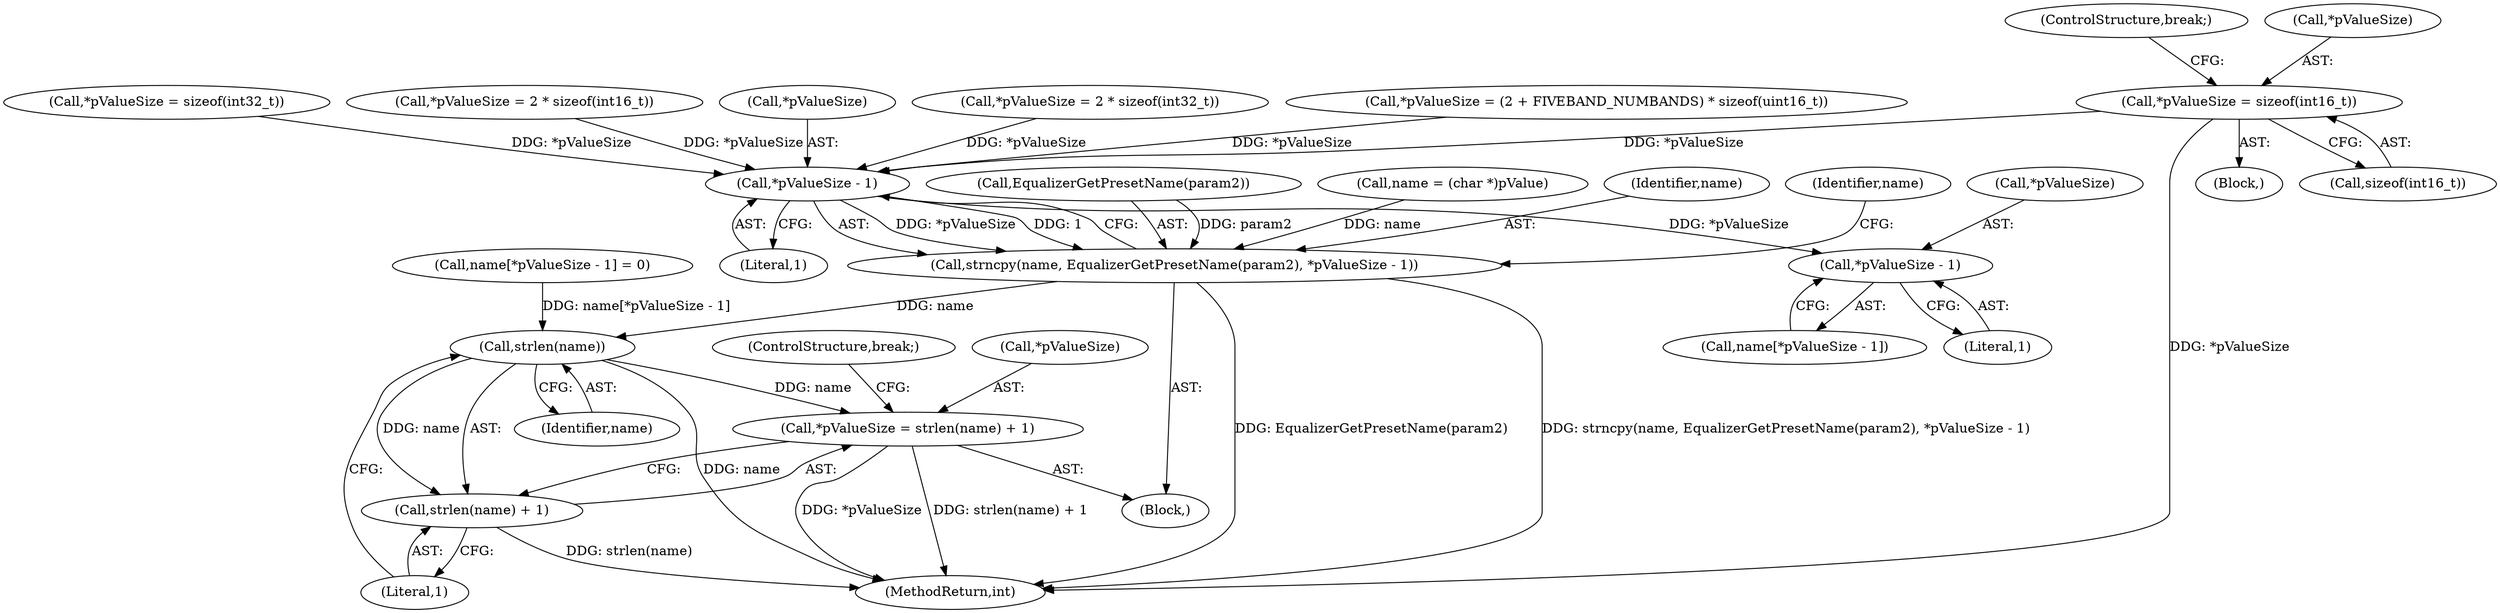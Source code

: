 digraph "0_Android_c66c43ad571ed2590dcd55a762c73c90d9744bac@API" {
"1000160" [label="(Call,*pValueSize = sizeof(int16_t))"];
"1000443" [label="(Call,*pValueSize - 1)"];
"1000439" [label="(Call,strncpy(name, EqualizerGetPresetName(param2), *pValueSize - 1))"];
"1000459" [label="(Call,strlen(name))"];
"1000455" [label="(Call,*pValueSize = strlen(name) + 1)"];
"1000458" [label="(Call,strlen(name) + 1)"];
"1000450" [label="(Call,*pValueSize - 1)"];
"1000258" [label="(Call,*pValueSize = (2 + FIVEBAND_NUMBANDS) * sizeof(uint16_t))"];
"1000140" [label="(Block,)"];
"1000453" [label="(Literal,1)"];
"1000459" [label="(Call,strlen(name))"];
"1000439" [label="(Call,strncpy(name, EqualizerGetPresetName(param2), *pValueSize - 1))"];
"1000231" [label="(Call,*pValueSize = sizeof(int32_t))"];
"1000451" [label="(Call,*pValueSize)"];
"1000447" [label="(Call,name[*pValueSize - 1] = 0)"];
"1000441" [label="(Call,EqualizerGetPresetName(param2))"];
"1000450" [label="(Call,*pValueSize - 1)"];
"1000183" [label="(Call,*pValueSize = 2 * sizeof(int16_t))"];
"1000444" [label="(Call,*pValueSize)"];
"1000462" [label="(ControlStructure,break;)"];
"1000443" [label="(Call,*pValueSize - 1)"];
"1000434" [label="(Call,name = (char *)pValue)"];
"1000440" [label="(Identifier,name)"];
"1000460" [label="(Identifier,name)"];
"1000163" [label="(Call,sizeof(int16_t))"];
"1000160" [label="(Call,*pValueSize = sizeof(int16_t))"];
"1000456" [label="(Call,*pValueSize)"];
"1000448" [label="(Call,name[*pValueSize - 1])"];
"1000461" [label="(Literal,1)"];
"1000458" [label="(Call,strlen(name) + 1)"];
"1000449" [label="(Identifier,name)"];
"1000165" [label="(ControlStructure,break;)"];
"1000455" [label="(Call,*pValueSize = strlen(name) + 1)"];
"1000277" [label="(Block,)"];
"1000446" [label="(Literal,1)"];
"1000208" [label="(Call,*pValueSize = 2 * sizeof(int32_t))"];
"1000161" [label="(Call,*pValueSize)"];
"1000522" [label="(MethodReturn,int)"];
"1000160" -> "1000140"  [label="AST: "];
"1000160" -> "1000163"  [label="CFG: "];
"1000161" -> "1000160"  [label="AST: "];
"1000163" -> "1000160"  [label="AST: "];
"1000165" -> "1000160"  [label="CFG: "];
"1000160" -> "1000522"  [label="DDG: *pValueSize"];
"1000160" -> "1000443"  [label="DDG: *pValueSize"];
"1000443" -> "1000439"  [label="AST: "];
"1000443" -> "1000446"  [label="CFG: "];
"1000444" -> "1000443"  [label="AST: "];
"1000446" -> "1000443"  [label="AST: "];
"1000439" -> "1000443"  [label="CFG: "];
"1000443" -> "1000439"  [label="DDG: *pValueSize"];
"1000443" -> "1000439"  [label="DDG: 1"];
"1000258" -> "1000443"  [label="DDG: *pValueSize"];
"1000208" -> "1000443"  [label="DDG: *pValueSize"];
"1000183" -> "1000443"  [label="DDG: *pValueSize"];
"1000231" -> "1000443"  [label="DDG: *pValueSize"];
"1000443" -> "1000450"  [label="DDG: *pValueSize"];
"1000439" -> "1000277"  [label="AST: "];
"1000440" -> "1000439"  [label="AST: "];
"1000441" -> "1000439"  [label="AST: "];
"1000449" -> "1000439"  [label="CFG: "];
"1000439" -> "1000522"  [label="DDG: EqualizerGetPresetName(param2)"];
"1000439" -> "1000522"  [label="DDG: strncpy(name, EqualizerGetPresetName(param2), *pValueSize - 1)"];
"1000434" -> "1000439"  [label="DDG: name"];
"1000441" -> "1000439"  [label="DDG: param2"];
"1000439" -> "1000459"  [label="DDG: name"];
"1000459" -> "1000458"  [label="AST: "];
"1000459" -> "1000460"  [label="CFG: "];
"1000460" -> "1000459"  [label="AST: "];
"1000461" -> "1000459"  [label="CFG: "];
"1000459" -> "1000522"  [label="DDG: name"];
"1000459" -> "1000455"  [label="DDG: name"];
"1000459" -> "1000458"  [label="DDG: name"];
"1000447" -> "1000459"  [label="DDG: name[*pValueSize - 1]"];
"1000455" -> "1000277"  [label="AST: "];
"1000455" -> "1000458"  [label="CFG: "];
"1000456" -> "1000455"  [label="AST: "];
"1000458" -> "1000455"  [label="AST: "];
"1000462" -> "1000455"  [label="CFG: "];
"1000455" -> "1000522"  [label="DDG: strlen(name) + 1"];
"1000455" -> "1000522"  [label="DDG: *pValueSize"];
"1000458" -> "1000461"  [label="CFG: "];
"1000461" -> "1000458"  [label="AST: "];
"1000458" -> "1000522"  [label="DDG: strlen(name)"];
"1000450" -> "1000448"  [label="AST: "];
"1000450" -> "1000453"  [label="CFG: "];
"1000451" -> "1000450"  [label="AST: "];
"1000453" -> "1000450"  [label="AST: "];
"1000448" -> "1000450"  [label="CFG: "];
}
